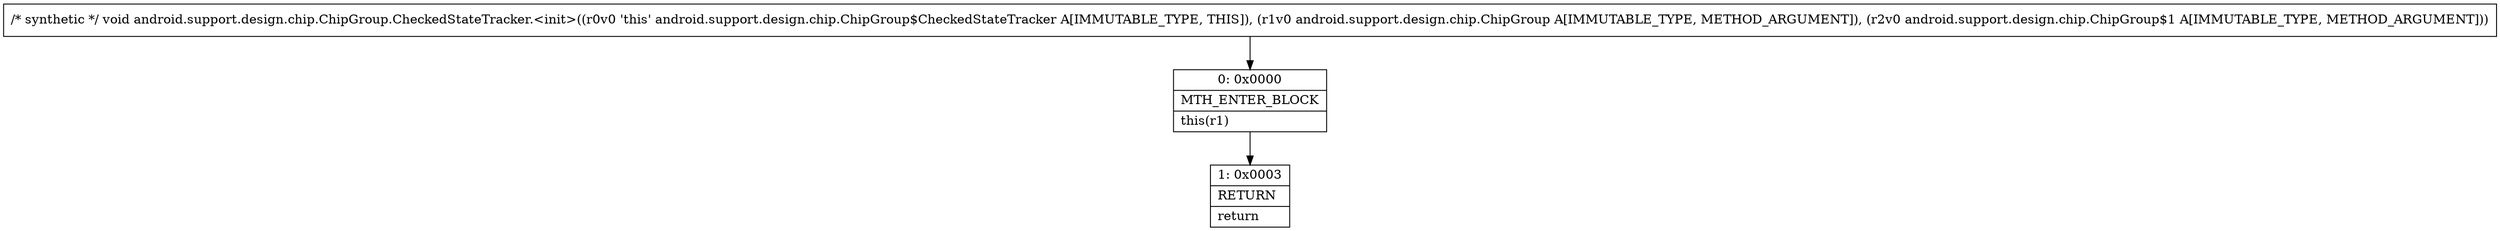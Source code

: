 digraph "CFG forandroid.support.design.chip.ChipGroup.CheckedStateTracker.\<init\>(Landroid\/support\/design\/chip\/ChipGroup;Landroid\/support\/design\/chip\/ChipGroup$1;)V" {
Node_0 [shape=record,label="{0\:\ 0x0000|MTH_ENTER_BLOCK\l|this(r1)\l}"];
Node_1 [shape=record,label="{1\:\ 0x0003|RETURN\l|return\l}"];
MethodNode[shape=record,label="{\/* synthetic *\/ void android.support.design.chip.ChipGroup.CheckedStateTracker.\<init\>((r0v0 'this' android.support.design.chip.ChipGroup$CheckedStateTracker A[IMMUTABLE_TYPE, THIS]), (r1v0 android.support.design.chip.ChipGroup A[IMMUTABLE_TYPE, METHOD_ARGUMENT]), (r2v0 android.support.design.chip.ChipGroup$1 A[IMMUTABLE_TYPE, METHOD_ARGUMENT])) }"];
MethodNode -> Node_0;
Node_0 -> Node_1;
}


